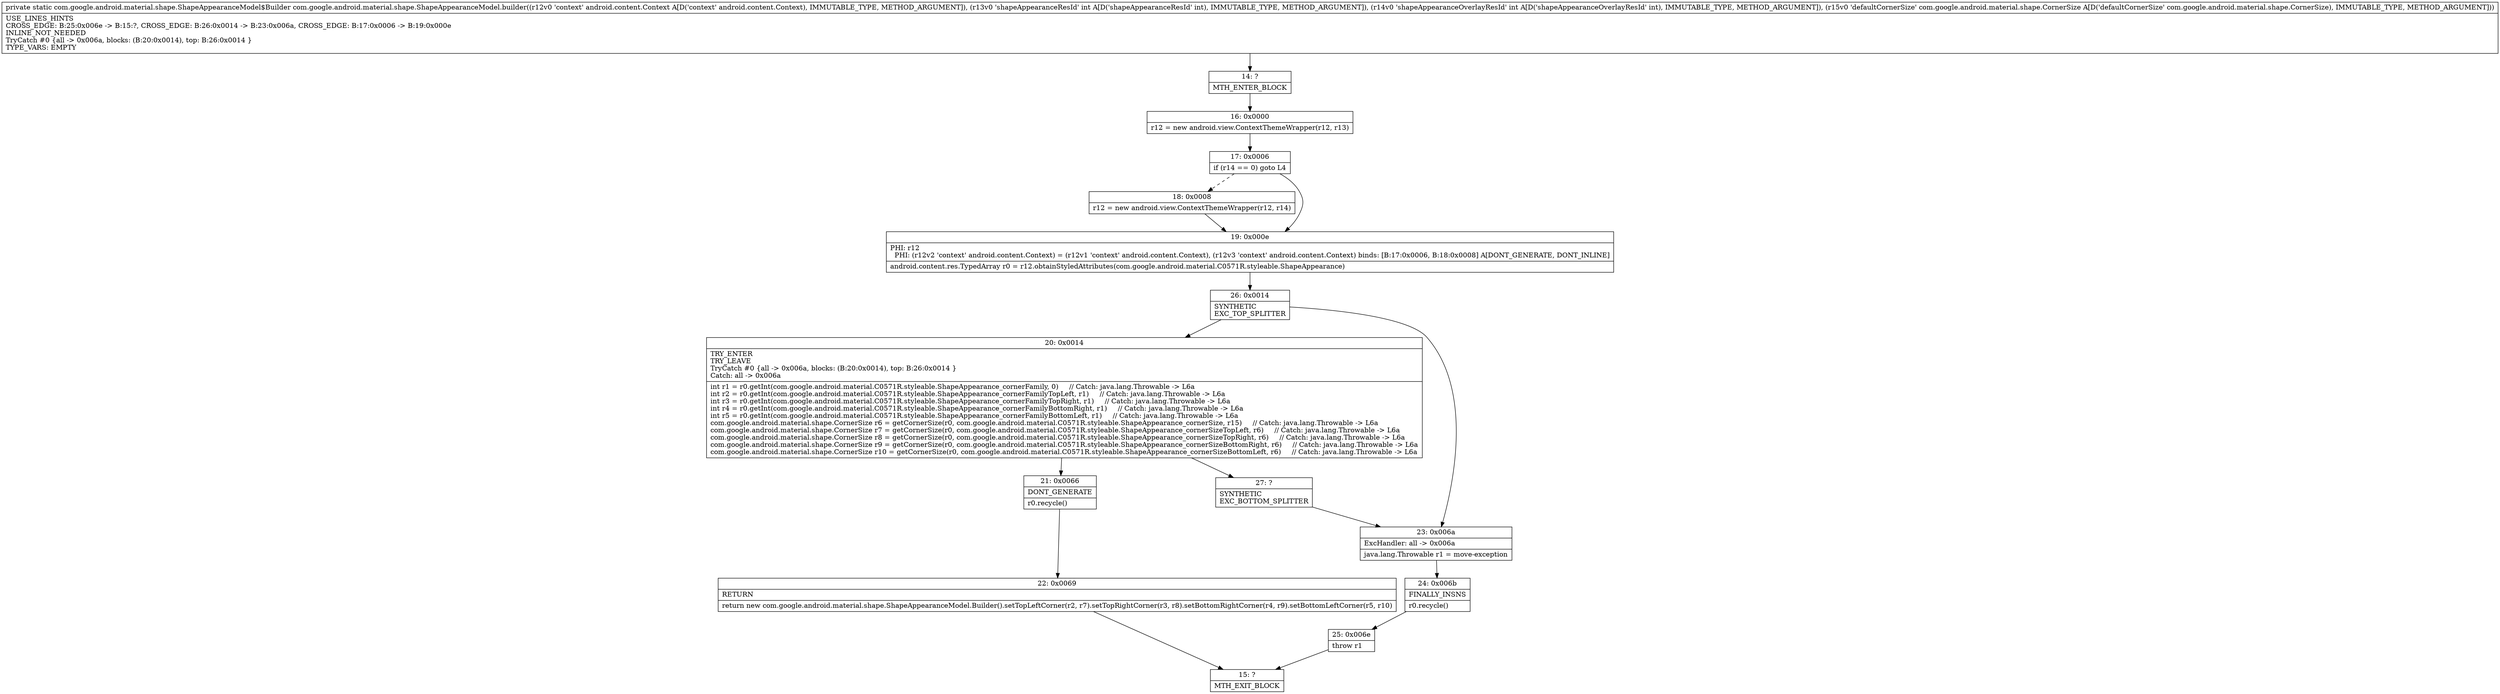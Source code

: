 digraph "CFG forcom.google.android.material.shape.ShapeAppearanceModel.builder(Landroid\/content\/Context;IILcom\/google\/android\/material\/shape\/CornerSize;)Lcom\/google\/android\/material\/shape\/ShapeAppearanceModel$Builder;" {
Node_14 [shape=record,label="{14\:\ ?|MTH_ENTER_BLOCK\l}"];
Node_16 [shape=record,label="{16\:\ 0x0000|r12 = new android.view.ContextThemeWrapper(r12, r13)\l}"];
Node_17 [shape=record,label="{17\:\ 0x0006|if (r14 == 0) goto L4\l}"];
Node_18 [shape=record,label="{18\:\ 0x0008|r12 = new android.view.ContextThemeWrapper(r12, r14)\l}"];
Node_19 [shape=record,label="{19\:\ 0x000e|PHI: r12 \l  PHI: (r12v2 'context' android.content.Context) = (r12v1 'context' android.content.Context), (r12v3 'context' android.content.Context) binds: [B:17:0x0006, B:18:0x0008] A[DONT_GENERATE, DONT_INLINE]\l|android.content.res.TypedArray r0 = r12.obtainStyledAttributes(com.google.android.material.C0571R.styleable.ShapeAppearance)\l}"];
Node_26 [shape=record,label="{26\:\ 0x0014|SYNTHETIC\lEXC_TOP_SPLITTER\l}"];
Node_20 [shape=record,label="{20\:\ 0x0014|TRY_ENTER\lTRY_LEAVE\lTryCatch #0 \{all \-\> 0x006a, blocks: (B:20:0x0014), top: B:26:0x0014 \}\lCatch: all \-\> 0x006a\l|int r1 = r0.getInt(com.google.android.material.C0571R.styleable.ShapeAppearance_cornerFamily, 0)     \/\/ Catch: java.lang.Throwable \-\> L6a\lint r2 = r0.getInt(com.google.android.material.C0571R.styleable.ShapeAppearance_cornerFamilyTopLeft, r1)     \/\/ Catch: java.lang.Throwable \-\> L6a\lint r3 = r0.getInt(com.google.android.material.C0571R.styleable.ShapeAppearance_cornerFamilyTopRight, r1)     \/\/ Catch: java.lang.Throwable \-\> L6a\lint r4 = r0.getInt(com.google.android.material.C0571R.styleable.ShapeAppearance_cornerFamilyBottomRight, r1)     \/\/ Catch: java.lang.Throwable \-\> L6a\lint r5 = r0.getInt(com.google.android.material.C0571R.styleable.ShapeAppearance_cornerFamilyBottomLeft, r1)     \/\/ Catch: java.lang.Throwable \-\> L6a\lcom.google.android.material.shape.CornerSize r6 = getCornerSize(r0, com.google.android.material.C0571R.styleable.ShapeAppearance_cornerSize, r15)     \/\/ Catch: java.lang.Throwable \-\> L6a\lcom.google.android.material.shape.CornerSize r7 = getCornerSize(r0, com.google.android.material.C0571R.styleable.ShapeAppearance_cornerSizeTopLeft, r6)     \/\/ Catch: java.lang.Throwable \-\> L6a\lcom.google.android.material.shape.CornerSize r8 = getCornerSize(r0, com.google.android.material.C0571R.styleable.ShapeAppearance_cornerSizeTopRight, r6)     \/\/ Catch: java.lang.Throwable \-\> L6a\lcom.google.android.material.shape.CornerSize r9 = getCornerSize(r0, com.google.android.material.C0571R.styleable.ShapeAppearance_cornerSizeBottomRight, r6)     \/\/ Catch: java.lang.Throwable \-\> L6a\lcom.google.android.material.shape.CornerSize r10 = getCornerSize(r0, com.google.android.material.C0571R.styleable.ShapeAppearance_cornerSizeBottomLeft, r6)     \/\/ Catch: java.lang.Throwable \-\> L6a\l}"];
Node_21 [shape=record,label="{21\:\ 0x0066|DONT_GENERATE\l|r0.recycle()\l}"];
Node_22 [shape=record,label="{22\:\ 0x0069|RETURN\l|return new com.google.android.material.shape.ShapeAppearanceModel.Builder().setTopLeftCorner(r2, r7).setTopRightCorner(r3, r8).setBottomRightCorner(r4, r9).setBottomLeftCorner(r5, r10)\l}"];
Node_15 [shape=record,label="{15\:\ ?|MTH_EXIT_BLOCK\l}"];
Node_27 [shape=record,label="{27\:\ ?|SYNTHETIC\lEXC_BOTTOM_SPLITTER\l}"];
Node_23 [shape=record,label="{23\:\ 0x006a|ExcHandler: all \-\> 0x006a\l|java.lang.Throwable r1 = move\-exception\l}"];
Node_24 [shape=record,label="{24\:\ 0x006b|FINALLY_INSNS\l|r0.recycle()\l}"];
Node_25 [shape=record,label="{25\:\ 0x006e|throw r1\l}"];
MethodNode[shape=record,label="{private static com.google.android.material.shape.ShapeAppearanceModel$Builder com.google.android.material.shape.ShapeAppearanceModel.builder((r12v0 'context' android.content.Context A[D('context' android.content.Context), IMMUTABLE_TYPE, METHOD_ARGUMENT]), (r13v0 'shapeAppearanceResId' int A[D('shapeAppearanceResId' int), IMMUTABLE_TYPE, METHOD_ARGUMENT]), (r14v0 'shapeAppearanceOverlayResId' int A[D('shapeAppearanceOverlayResId' int), IMMUTABLE_TYPE, METHOD_ARGUMENT]), (r15v0 'defaultCornerSize' com.google.android.material.shape.CornerSize A[D('defaultCornerSize' com.google.android.material.shape.CornerSize), IMMUTABLE_TYPE, METHOD_ARGUMENT]))  | USE_LINES_HINTS\lCROSS_EDGE: B:25:0x006e \-\> B:15:?, CROSS_EDGE: B:26:0x0014 \-\> B:23:0x006a, CROSS_EDGE: B:17:0x0006 \-\> B:19:0x000e\lINLINE_NOT_NEEDED\lTryCatch #0 \{all \-\> 0x006a, blocks: (B:20:0x0014), top: B:26:0x0014 \}\lTYPE_VARS: EMPTY\l}"];
MethodNode -> Node_14;Node_14 -> Node_16;
Node_16 -> Node_17;
Node_17 -> Node_18[style=dashed];
Node_17 -> Node_19;
Node_18 -> Node_19;
Node_19 -> Node_26;
Node_26 -> Node_20;
Node_26 -> Node_23;
Node_20 -> Node_21;
Node_20 -> Node_27;
Node_21 -> Node_22;
Node_22 -> Node_15;
Node_27 -> Node_23;
Node_23 -> Node_24;
Node_24 -> Node_25;
Node_25 -> Node_15;
}

